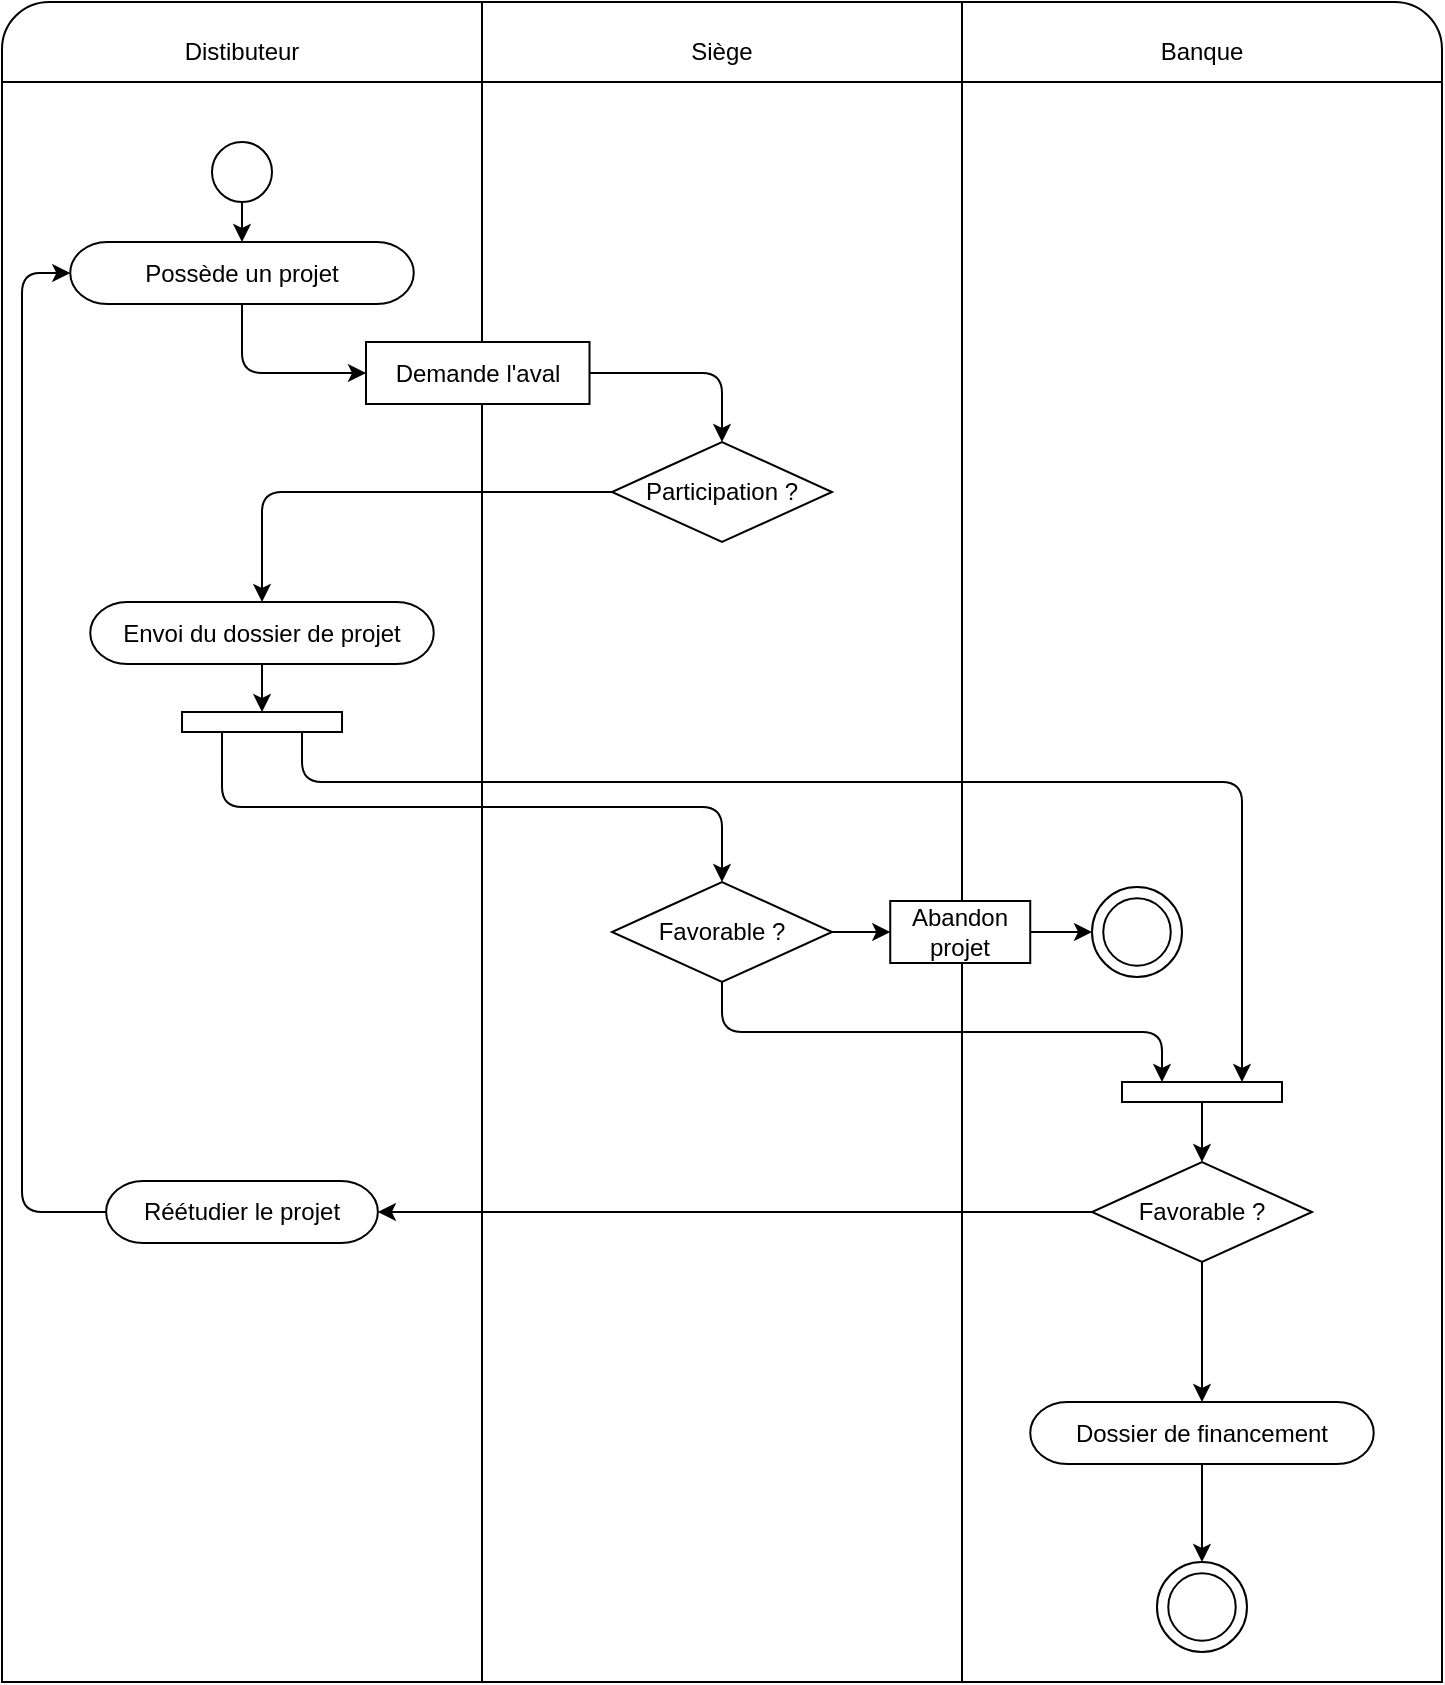 <mxfile>
    <diagram id="dslu2oIcf1UUqHWTsDKc" name="Page-1">
        <mxGraphModel dx="1118" dy="766" grid="1" gridSize="10" guides="1" tooltips="1" connect="1" arrows="1" fold="1" page="1" pageScale="1" pageWidth="827" pageHeight="1169" math="0" shadow="0">
            <root>
                <mxCell id="0"/>
                <mxCell id="1" parent="0"/>
                <mxCell id="2" value="" style="rounded=1;whiteSpace=wrap;html=1;glass=0;arcSize=4;" vertex="1" parent="1">
                    <mxGeometry x="120" y="50" width="720" height="590" as="geometry"/>
                </mxCell>
                <mxCell id="3" value="" style="rounded=0;whiteSpace=wrap;html=1;" vertex="1" parent="1">
                    <mxGeometry x="120" y="90" width="720" height="800" as="geometry"/>
                </mxCell>
                <mxCell id="4" value="" style="rounded=0;whiteSpace=wrap;html=1;" vertex="1" parent="1">
                    <mxGeometry x="360" y="50" width="240" height="590" as="geometry"/>
                </mxCell>
                <mxCell id="5" value="" style="rounded=0;whiteSpace=wrap;html=1;glass=0;" vertex="1" parent="1">
                    <mxGeometry x="360" y="90" width="240" height="800" as="geometry"/>
                </mxCell>
                <mxCell id="6" value="Distibuteur" style="text;html=1;strokeColor=none;fillColor=none;align=center;verticalAlign=middle;whiteSpace=wrap;rounded=0;glass=0;" vertex="1" parent="1">
                    <mxGeometry x="210" y="60" width="60" height="30" as="geometry"/>
                </mxCell>
                <mxCell id="7" value="Siège" style="text;html=1;strokeColor=none;fillColor=none;align=center;verticalAlign=middle;whiteSpace=wrap;rounded=0;glass=0;" vertex="1" parent="1">
                    <mxGeometry x="450" y="60" width="60" height="30" as="geometry"/>
                </mxCell>
                <mxCell id="8" value="Banque" style="text;html=1;strokeColor=none;fillColor=none;align=center;verticalAlign=middle;whiteSpace=wrap;rounded=0;glass=0;" vertex="1" parent="1">
                    <mxGeometry x="690" y="60" width="60" height="30" as="geometry"/>
                </mxCell>
                <mxCell id="44" style="edgeStyle=orthogonalEdgeStyle;html=1;" edge="1" parent="1" source="10" target="39">
                    <mxGeometry relative="1" as="geometry"/>
                </mxCell>
                <mxCell id="10" value="" style="ellipse;whiteSpace=wrap;html=1;aspect=fixed;rounded=1;glass=0;fillColor=#FFFFFF;" vertex="1" parent="1">
                    <mxGeometry x="225" y="120" width="30" height="30" as="geometry"/>
                </mxCell>
                <mxCell id="42" style="edgeStyle=orthogonalEdgeStyle;html=1;exitX=0.5;exitY=1;exitDx=0;exitDy=0;entryX=0;entryY=0.5;entryDx=0;entryDy=0;" edge="1" parent="1" source="39" target="40">
                    <mxGeometry relative="1" as="geometry"/>
                </mxCell>
                <mxCell id="39" value="Possède un projet" style="rounded=1;whiteSpace=wrap;html=1;glass=0;arcSize=60;" vertex="1" parent="1">
                    <mxGeometry x="154.13" y="170" width="171.75" height="31" as="geometry"/>
                </mxCell>
                <mxCell id="46" style="edgeStyle=orthogonalEdgeStyle;html=1;exitX=1;exitY=0.5;exitDx=0;exitDy=0;entryX=0.5;entryY=0;entryDx=0;entryDy=0;" edge="1" parent="1" source="40" target="47">
                    <mxGeometry relative="1" as="geometry">
                        <mxPoint x="480" y="280" as="targetPoint"/>
                    </mxGeometry>
                </mxCell>
                <mxCell id="40" value="Demande l'aval" style="rounded=1;whiteSpace=wrap;html=1;glass=0;arcSize=0;" vertex="1" parent="1">
                    <mxGeometry x="302" y="220" width="111.75" height="31" as="geometry"/>
                </mxCell>
                <mxCell id="49" style="edgeStyle=orthogonalEdgeStyle;html=1;entryX=0.5;entryY=0;entryDx=0;entryDy=0;" edge="1" parent="1" source="47" target="48">
                    <mxGeometry relative="1" as="geometry"/>
                </mxCell>
                <mxCell id="47" value="Participation ?" style="rhombus;whiteSpace=wrap;html=1;rounded=1;glass=0;arcSize=0;" vertex="1" parent="1">
                    <mxGeometry x="425" y="270" width="110" height="50" as="geometry"/>
                </mxCell>
                <mxCell id="51" style="edgeStyle=orthogonalEdgeStyle;html=1;exitX=0.5;exitY=1;exitDx=0;exitDy=0;entryX=0.5;entryY=0;entryDx=0;entryDy=0;" edge="1" parent="1" source="48" target="50">
                    <mxGeometry relative="1" as="geometry"/>
                </mxCell>
                <mxCell id="48" value="Envoi du dossier de projet" style="rounded=1;whiteSpace=wrap;html=1;glass=0;arcSize=60;" vertex="1" parent="1">
                    <mxGeometry x="164.13" y="350" width="171.75" height="31" as="geometry"/>
                </mxCell>
                <mxCell id="54" style="edgeStyle=orthogonalEdgeStyle;html=1;exitX=0.25;exitY=1;exitDx=0;exitDy=0;" edge="1" parent="1" source="50" target="52">
                    <mxGeometry relative="1" as="geometry"/>
                </mxCell>
                <mxCell id="62" style="edgeStyle=orthogonalEdgeStyle;html=1;exitX=0.75;exitY=1;exitDx=0;exitDy=0;entryX=0.75;entryY=0;entryDx=0;entryDy=0;" edge="1" parent="1" source="50" target="58">
                    <mxGeometry relative="1" as="geometry">
                        <Array as="points">
                            <mxPoint x="270" y="440"/>
                            <mxPoint x="740" y="440"/>
                        </Array>
                    </mxGeometry>
                </mxCell>
                <mxCell id="50" value="" style="rounded=0;whiteSpace=wrap;html=1;fillColor=#FFFFFF;" vertex="1" parent="1">
                    <mxGeometry x="210.01" y="405" width="80" height="10" as="geometry"/>
                </mxCell>
                <mxCell id="57" style="edgeStyle=orthogonalEdgeStyle;html=1;exitX=1;exitY=0.5;exitDx=0;exitDy=0;" edge="1" parent="1" source="52" target="56">
                    <mxGeometry relative="1" as="geometry"/>
                </mxCell>
                <mxCell id="64" style="edgeStyle=orthogonalEdgeStyle;html=1;exitX=0.5;exitY=1;exitDx=0;exitDy=0;entryX=0.25;entryY=0;entryDx=0;entryDy=0;" edge="1" parent="1" source="52" target="58">
                    <mxGeometry relative="1" as="geometry"/>
                </mxCell>
                <mxCell id="52" value="Favorable ?" style="rhombus;whiteSpace=wrap;html=1;rounded=1;glass=0;arcSize=0;" vertex="1" parent="1">
                    <mxGeometry x="425" y="490" width="110" height="50" as="geometry"/>
                </mxCell>
                <mxCell id="66" style="edgeStyle=orthogonalEdgeStyle;html=1;exitX=0.5;exitY=1;exitDx=0;exitDy=0;" edge="1" parent="1" source="53" target="65">
                    <mxGeometry relative="1" as="geometry"/>
                </mxCell>
                <mxCell id="75" style="edgeStyle=orthogonalEdgeStyle;html=1;exitX=0;exitY=0.5;exitDx=0;exitDy=0;" edge="1" parent="1" source="53" target="74">
                    <mxGeometry relative="1" as="geometry"/>
                </mxCell>
                <mxCell id="53" value="Favorable ?" style="rhombus;whiteSpace=wrap;html=1;rounded=1;glass=0;arcSize=0;" vertex="1" parent="1">
                    <mxGeometry x="665" y="630" width="110" height="50" as="geometry"/>
                </mxCell>
                <mxCell id="72" style="edgeStyle=orthogonalEdgeStyle;html=1;exitX=1;exitY=0.5;exitDx=0;exitDy=0;entryX=0;entryY=0.5;entryDx=0;entryDy=0;" edge="1" parent="1" source="56" target="70">
                    <mxGeometry relative="1" as="geometry"/>
                </mxCell>
                <mxCell id="56" value="Abandon projet" style="rounded=0;whiteSpace=wrap;html=1;glass=0;arcSize=60;" vertex="1" parent="1">
                    <mxGeometry x="564.12" y="499.5" width="70" height="31" as="geometry"/>
                </mxCell>
                <mxCell id="61" style="edgeStyle=orthogonalEdgeStyle;html=1;" edge="1" parent="1" source="58" target="53">
                    <mxGeometry relative="1" as="geometry"/>
                </mxCell>
                <mxCell id="58" value="" style="rounded=0;whiteSpace=wrap;html=1;fillColor=#FFFFFF;" vertex="1" parent="1">
                    <mxGeometry x="680" y="590" width="80" height="10" as="geometry"/>
                </mxCell>
                <mxCell id="79" style="edgeStyle=orthogonalEdgeStyle;html=1;exitX=0.5;exitY=1;exitDx=0;exitDy=0;entryX=0.5;entryY=0;entryDx=0;entryDy=0;" edge="1" parent="1" source="65" target="77">
                    <mxGeometry relative="1" as="geometry"/>
                </mxCell>
                <mxCell id="65" value="Dossier de financement" style="rounded=1;whiteSpace=wrap;html=1;glass=0;arcSize=60;" vertex="1" parent="1">
                    <mxGeometry x="634.12" y="750" width="171.75" height="31" as="geometry"/>
                </mxCell>
                <mxCell id="70" value="" style="ellipse;whiteSpace=wrap;html=1;aspect=fixed;rounded=1;glass=0;" vertex="1" parent="1">
                    <mxGeometry x="665" y="492.5" width="45" height="45" as="geometry"/>
                </mxCell>
                <mxCell id="71" value="" style="ellipse;whiteSpace=wrap;html=1;aspect=fixed;rounded=1;glass=0;fillColor=#FFFFFF;" vertex="1" parent="1">
                    <mxGeometry x="670.63" y="498.13" width="33.75" height="33.75" as="geometry"/>
                </mxCell>
                <mxCell id="76" style="edgeStyle=orthogonalEdgeStyle;html=1;entryX=0;entryY=0.5;entryDx=0;entryDy=0;exitX=0;exitY=0.5;exitDx=0;exitDy=0;" edge="1" parent="1" source="74" target="39">
                    <mxGeometry relative="1" as="geometry">
                        <Array as="points">
                            <mxPoint x="130" y="655"/>
                            <mxPoint x="130" y="186"/>
                        </Array>
                    </mxGeometry>
                </mxCell>
                <mxCell id="74" value="Réétudier le projet" style="rounded=1;whiteSpace=wrap;html=1;glass=0;arcSize=60;" vertex="1" parent="1">
                    <mxGeometry x="172.07" y="639.5" width="135.87" height="31" as="geometry"/>
                </mxCell>
                <mxCell id="77" value="" style="ellipse;whiteSpace=wrap;html=1;aspect=fixed;rounded=1;glass=0;" vertex="1" parent="1">
                    <mxGeometry x="697.49" y="830" width="45" height="45" as="geometry"/>
                </mxCell>
                <mxCell id="78" value="" style="ellipse;whiteSpace=wrap;html=1;aspect=fixed;rounded=1;glass=0;fillColor=#FFFFFF;" vertex="1" parent="1">
                    <mxGeometry x="703.12" y="835.63" width="33.75" height="33.75" as="geometry"/>
                </mxCell>
            </root>
        </mxGraphModel>
    </diagram>
</mxfile>
